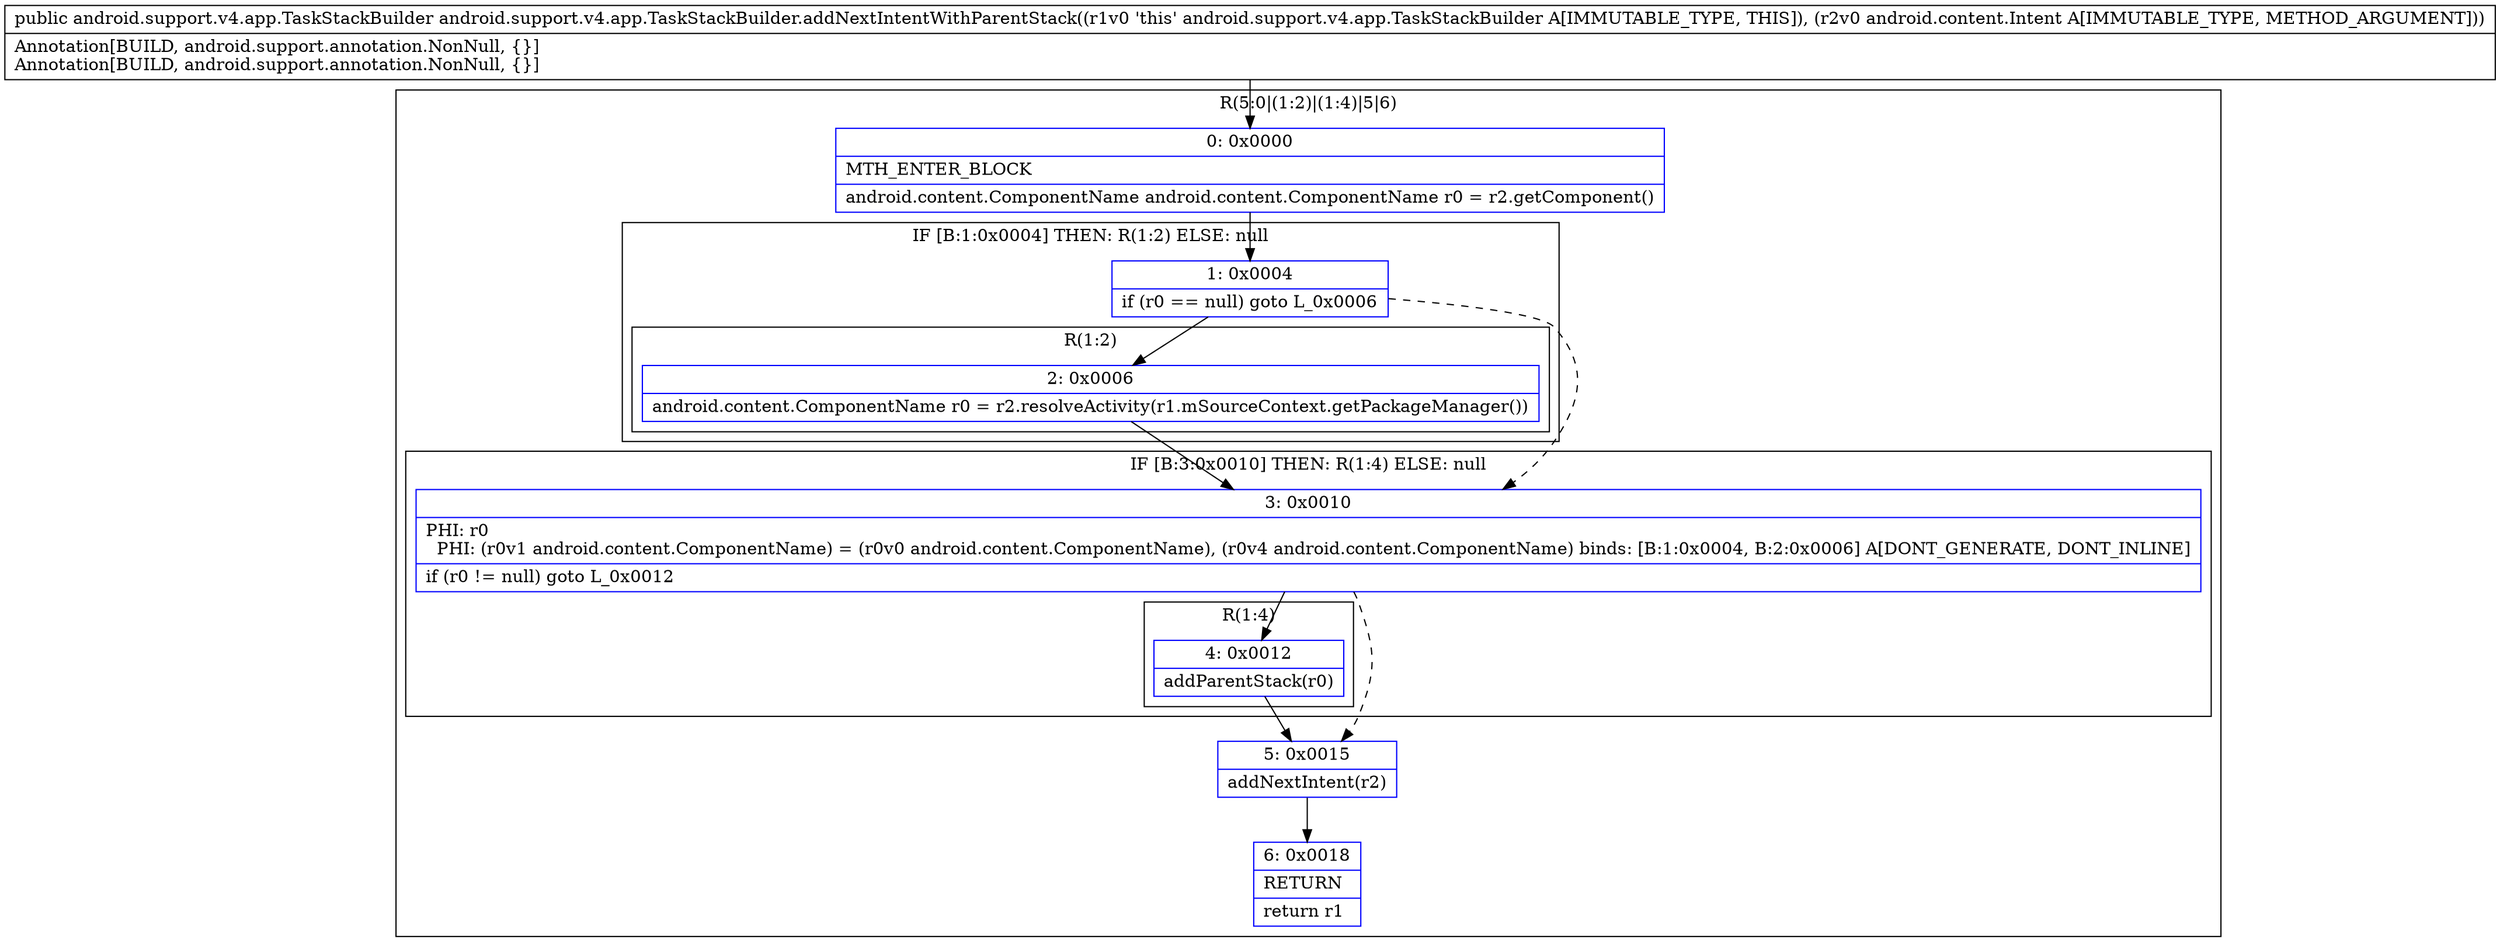 digraph "CFG forandroid.support.v4.app.TaskStackBuilder.addNextIntentWithParentStack(Landroid\/content\/Intent;)Landroid\/support\/v4\/app\/TaskStackBuilder;" {
subgraph cluster_Region_653275947 {
label = "R(5:0|(1:2)|(1:4)|5|6)";
node [shape=record,color=blue];
Node_0 [shape=record,label="{0\:\ 0x0000|MTH_ENTER_BLOCK\l|android.content.ComponentName android.content.ComponentName r0 = r2.getComponent()\l}"];
subgraph cluster_IfRegion_154169514 {
label = "IF [B:1:0x0004] THEN: R(1:2) ELSE: null";
node [shape=record,color=blue];
Node_1 [shape=record,label="{1\:\ 0x0004|if (r0 == null) goto L_0x0006\l}"];
subgraph cluster_Region_354246474 {
label = "R(1:2)";
node [shape=record,color=blue];
Node_2 [shape=record,label="{2\:\ 0x0006|android.content.ComponentName r0 = r2.resolveActivity(r1.mSourceContext.getPackageManager())\l}"];
}
}
subgraph cluster_IfRegion_1738250202 {
label = "IF [B:3:0x0010] THEN: R(1:4) ELSE: null";
node [shape=record,color=blue];
Node_3 [shape=record,label="{3\:\ 0x0010|PHI: r0 \l  PHI: (r0v1 android.content.ComponentName) = (r0v0 android.content.ComponentName), (r0v4 android.content.ComponentName) binds: [B:1:0x0004, B:2:0x0006] A[DONT_GENERATE, DONT_INLINE]\l|if (r0 != null) goto L_0x0012\l}"];
subgraph cluster_Region_1087740265 {
label = "R(1:4)";
node [shape=record,color=blue];
Node_4 [shape=record,label="{4\:\ 0x0012|addParentStack(r0)\l}"];
}
}
Node_5 [shape=record,label="{5\:\ 0x0015|addNextIntent(r2)\l}"];
Node_6 [shape=record,label="{6\:\ 0x0018|RETURN\l|return r1\l}"];
}
MethodNode[shape=record,label="{public android.support.v4.app.TaskStackBuilder android.support.v4.app.TaskStackBuilder.addNextIntentWithParentStack((r1v0 'this' android.support.v4.app.TaskStackBuilder A[IMMUTABLE_TYPE, THIS]), (r2v0 android.content.Intent A[IMMUTABLE_TYPE, METHOD_ARGUMENT]))  | Annotation[BUILD, android.support.annotation.NonNull, \{\}]\lAnnotation[BUILD, android.support.annotation.NonNull, \{\}]\l}"];
MethodNode -> Node_0;
Node_0 -> Node_1;
Node_1 -> Node_2;
Node_1 -> Node_3[style=dashed];
Node_2 -> Node_3;
Node_3 -> Node_4;
Node_3 -> Node_5[style=dashed];
Node_4 -> Node_5;
Node_5 -> Node_6;
}

